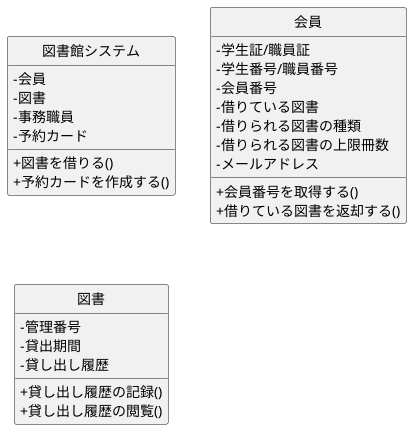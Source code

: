 @startuml 図書館システム-クラス図

skinparam classAttributeIconSize 0
hide circle

class 図書館システム {
 -会員
 -図書
 -事務職員
 -予約カード

 +図書を借りる()
 +予約カードを作成する()
}

class 会員 {
 -学生証/職員証
 -学生番号/職員番号
 -会員番号
 -借りている図書
 -借りられる図書の種類
 -借りられる図書の上限冊数
 -メールアドレス

 +会員番号を取得する()
 +借りている図書を返却する()
}

class 図書 {
 -管理番号
 -貸出期間
 -貸し出し履歴

 +貸し出し履歴の記録()
 +貸し出し履歴の閲覧()
}

@enduml